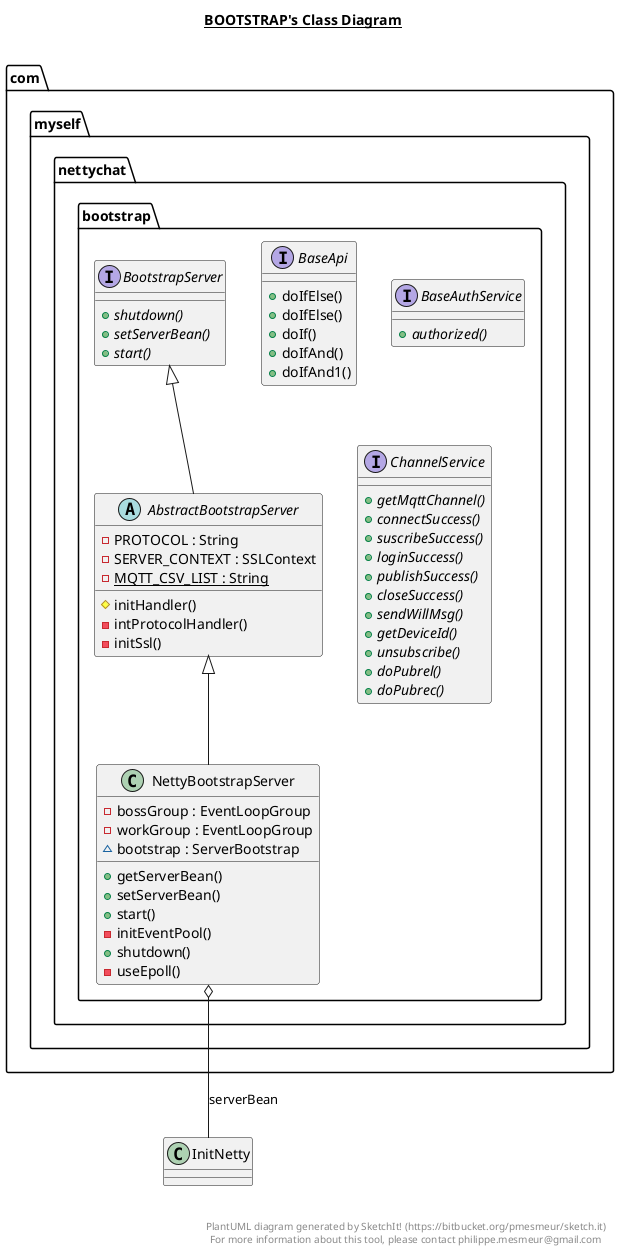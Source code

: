 @startuml

title __BOOTSTRAP's Class Diagram__\n

  package com.myself.nettychat {
    package com.myself.nettychat.bootstrap {
      abstract class AbstractBootstrapServer {
          - PROTOCOL : String
          - SERVER_CONTEXT : SSLContext
          {static} - MQTT_CSV_LIST : String
          # initHandler()
          - intProtocolHandler()
          - initSsl()
      }
    }
  }
  

  package com.myself.nettychat {
    package com.myself.nettychat.bootstrap {
      interface BaseApi {
          + doIfElse()
          + doIfElse()
          + doIf()
          + doIfAnd()
          + doIfAnd1()
      }
    }
  }
  

  package com.myself.nettychat {
    package com.myself.nettychat.bootstrap {
      interface BaseAuthService {
          {abstract} + authorized()
      }
    }
  }
  

  package com.myself.nettychat {
    package com.myself.nettychat.bootstrap {
      interface BootstrapServer {
          {abstract} + shutdown()
          {abstract} + setServerBean()
          {abstract} + start()
      }
    }
  }
  

  package com.myself.nettychat {
    package com.myself.nettychat.bootstrap {
      interface ChannelService {
          {abstract} + getMqttChannel()
          {abstract} + connectSuccess()
          {abstract} + suscribeSuccess()
          {abstract} + loginSuccess()
          {abstract} + publishSuccess()
          {abstract} + closeSuccess()
          {abstract} + sendWillMsg()
          {abstract} + getDeviceId()
          {abstract} + unsubscribe()
          {abstract} + doPubrel()
          {abstract} + doPubrec()
      }
    }
  }
  

  package com.myself.nettychat {
    package com.myself.nettychat.bootstrap {
      class NettyBootstrapServer {
          - bossGroup : EventLoopGroup
          - workGroup : EventLoopGroup
          ~ bootstrap : ServerBootstrap
          + getServerBean()
          + setServerBean()
          + start()
          - initEventPool()
          + shutdown()
          - useEpoll()
      }
    }
  }
  

  AbstractBootstrapServer -up-|> BootstrapServer
  NettyBootstrapServer -up-|> AbstractBootstrapServer
  NettyBootstrapServer o-- InitNetty : serverBean


right footer


PlantUML diagram generated by SketchIt! (https://bitbucket.org/pmesmeur/sketch.it)
For more information about this tool, please contact philippe.mesmeur@gmail.com
endfooter

@enduml
